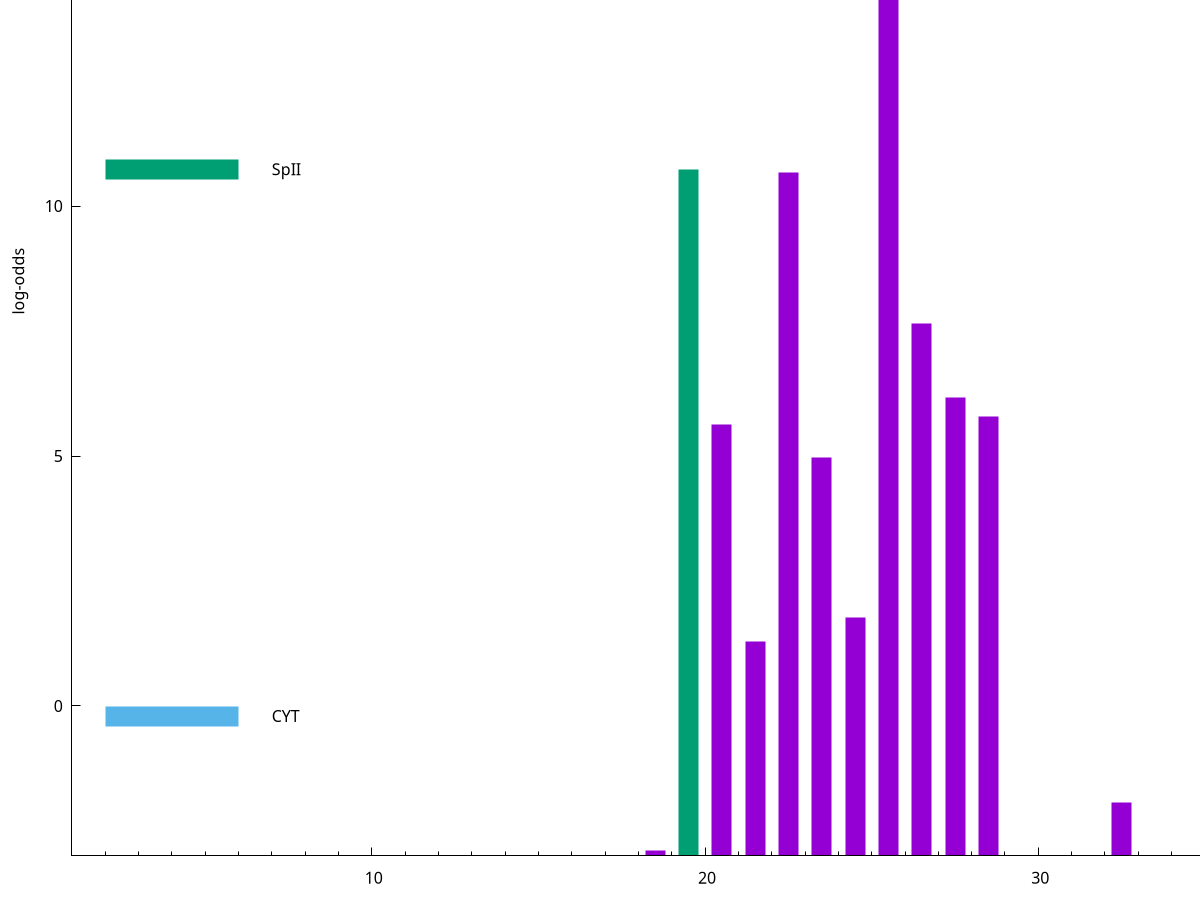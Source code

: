 set title "LipoP predictions for SRR3996252.gff"
set size 2., 1.4
set xrange [1:70] 
set mxtics 10
set yrange [-3:20]
set y2range [0:23]
set ylabel "log-odds"
set term postscript eps color solid "Helvetica" 30
set output "SRR3996252.gff7.eps"
set arrow from 2,18.4765 to 6,18.4765 nohead lt 1 lw 20
set label "SpI" at 7,18.4765
set arrow from 2,10.7357 to 6,10.7357 nohead lt 2 lw 20
set label "SpII" at 7,10.7357
set arrow from 2,-0.200913 to 6,-0.200913 nohead lt 3 lw 20
set label "CYT" at 7,-0.200913
set arrow from 2,18.4765 to 6,18.4765 nohead lt 1 lw 20
set label "SpI" at 7,18.4765
# NOTE: The scores below are the log-odds scores with the threshold
# NOTE: subtracted (a hack to make gnuplot make the histogram all
# NOTE: look nice).
plot "-" axes x1y2 title "" with impulses lt 2 lw 20, "-" axes x1y2 title "" with impulses lt 1 lw 20
19.500000 13.735700
e
25.500000 21.468400
22.500000 13.663100
26.500000 10.658570
27.500000 9.175430
28.500000 8.788870
20.500000 8.627980
23.500000 7.971540
24.500000 4.771650
21.500000 4.293760
32.500000 1.076450
18.500000 0.103500
e
exit
